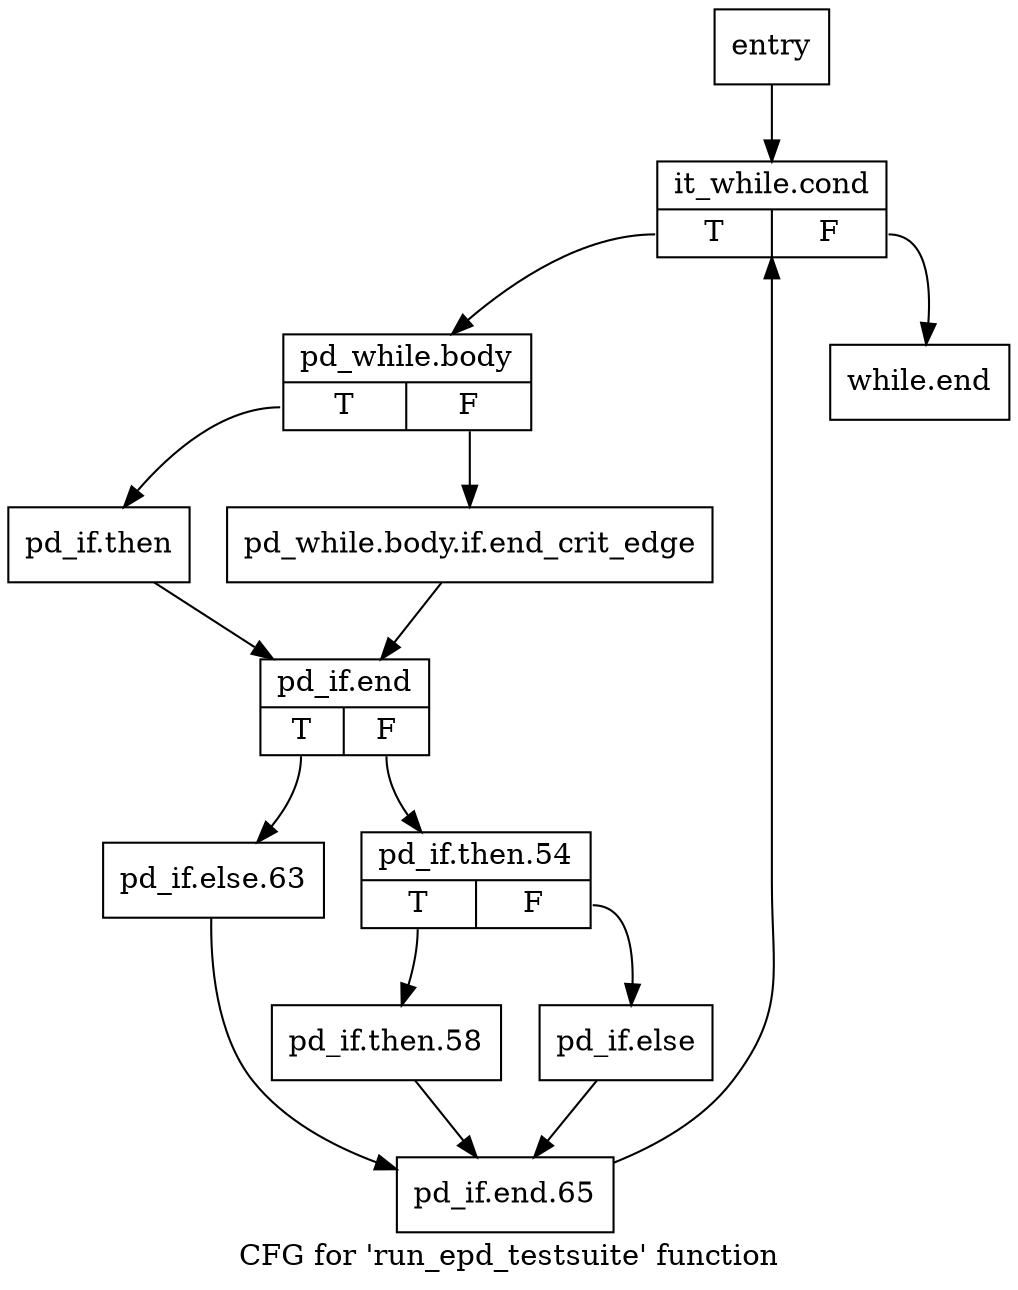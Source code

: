 digraph "CFG for 'run_epd_testsuite' function" {
	label="CFG for 'run_epd_testsuite' function";

	Node0xccefd0 [shape=record,label="{entry}"];
	Node0xccefd0 -> Node0xccf020;
	Node0xccf020 [shape=record,label="{it_while.cond|{<s0>T|<s1>F}}"];
	Node0xccf020:s0 -> Node0xccf070;
	Node0xccf020:s1 -> Node0xccf340;
	Node0xccf070 [shape=record,label="{pd_while.body|{<s0>T|<s1>F}}"];
	Node0xccf070:s0 -> Node0xccf110;
	Node0xccf070:s1 -> Node0xccf0c0;
	Node0xccf0c0 [shape=record,label="{pd_while.body.if.end_crit_edge}"];
	Node0xccf0c0 -> Node0xccf160;
	Node0xccf110 [shape=record,label="{pd_if.then}"];
	Node0xccf110 -> Node0xccf160;
	Node0xccf160 [shape=record,label="{pd_if.end|{<s0>T|<s1>F}}"];
	Node0xccf160:s0 -> Node0xccf2a0;
	Node0xccf160:s1 -> Node0xccf1b0;
	Node0xccf1b0 [shape=record,label="{pd_if.then.54|{<s0>T|<s1>F}}"];
	Node0xccf1b0:s0 -> Node0xccf200;
	Node0xccf1b0:s1 -> Node0xccf250;
	Node0xccf200 [shape=record,label="{pd_if.then.58}"];
	Node0xccf200 -> Node0xccf2f0;
	Node0xccf250 [shape=record,label="{pd_if.else}"];
	Node0xccf250 -> Node0xccf2f0;
	Node0xccf2a0 [shape=record,label="{pd_if.else.63}"];
	Node0xccf2a0 -> Node0xccf2f0;
	Node0xccf2f0 [shape=record,label="{pd_if.end.65}"];
	Node0xccf2f0 -> Node0xccf020;
	Node0xccf340 [shape=record,label="{while.end}"];
}
